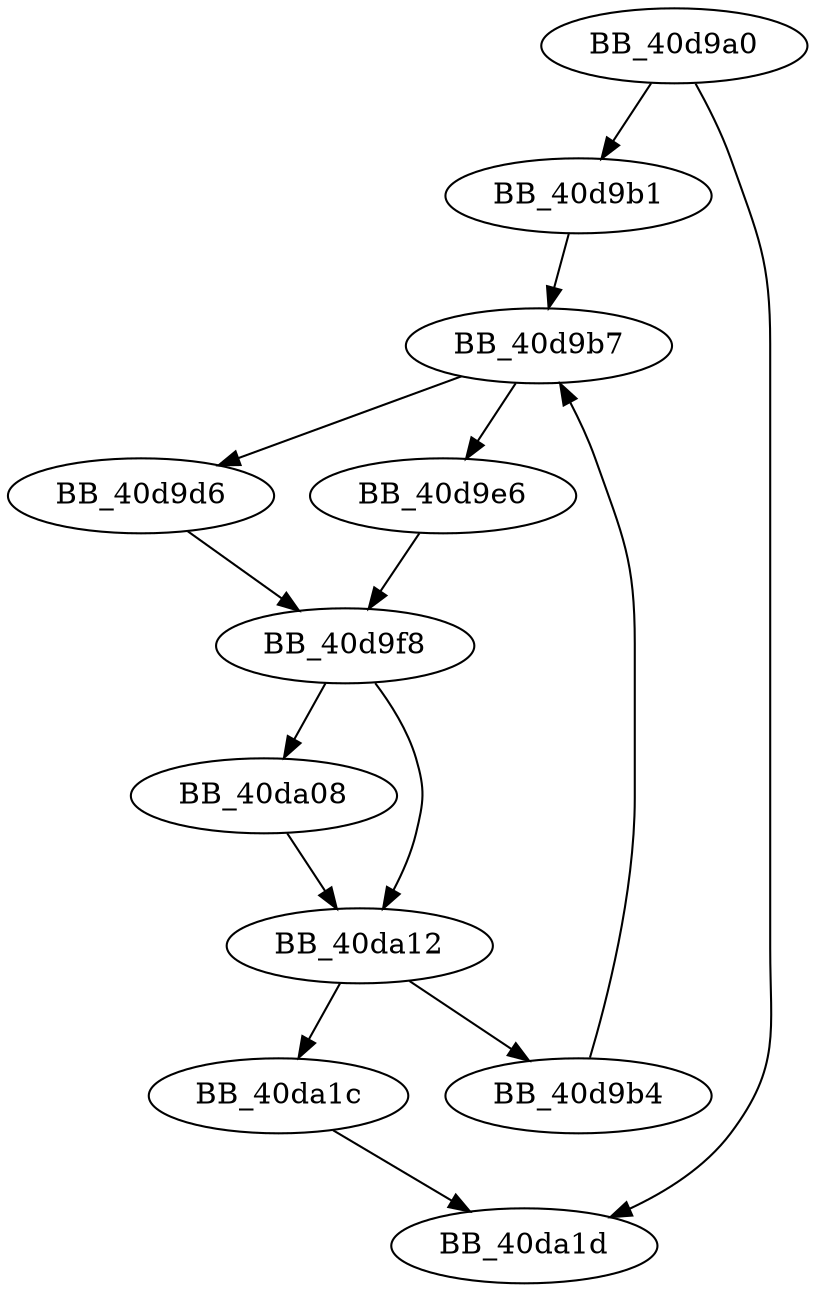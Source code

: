 DiGraph sub_40D9A0{
BB_40d9a0->BB_40d9b1
BB_40d9a0->BB_40da1d
BB_40d9b1->BB_40d9b7
BB_40d9b4->BB_40d9b7
BB_40d9b7->BB_40d9d6
BB_40d9b7->BB_40d9e6
BB_40d9d6->BB_40d9f8
BB_40d9e6->BB_40d9f8
BB_40d9f8->BB_40da08
BB_40d9f8->BB_40da12
BB_40da08->BB_40da12
BB_40da12->BB_40d9b4
BB_40da12->BB_40da1c
BB_40da1c->BB_40da1d
}
